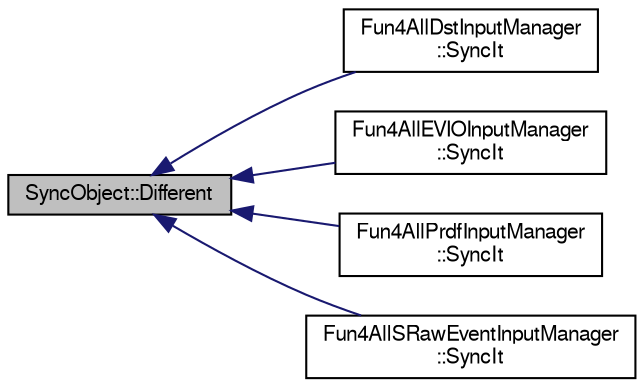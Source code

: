 digraph "SyncObject::Different"
{
  bgcolor="transparent";
  edge [fontname="FreeSans",fontsize="10",labelfontname="FreeSans",labelfontsize="10"];
  node [fontname="FreeSans",fontsize="10",shape=record];
  rankdir="LR";
  Node1 [label="SyncObject::Different",height=0.2,width=0.4,color="black", fillcolor="grey75", style="filled" fontcolor="black"];
  Node1 -> Node2 [dir="back",color="midnightblue",fontsize="10",style="solid",fontname="FreeSans"];
  Node2 [label="Fun4AllDstInputManager\l::SyncIt",height=0.2,width=0.4,color="black",URL="$d7/d0b/classFun4AllDstInputManager.html#a0244c2edbaa2350038304b09f352c2d0"];
  Node1 -> Node3 [dir="back",color="midnightblue",fontsize="10",style="solid",fontname="FreeSans"];
  Node3 [label="Fun4AllEVIOInputManager\l::SyncIt",height=0.2,width=0.4,color="black",URL="$d3/d97/classFun4AllEVIOInputManager.html#afb4d90b3a2b75bf456aa769612cffd80"];
  Node1 -> Node4 [dir="back",color="midnightblue",fontsize="10",style="solid",fontname="FreeSans"];
  Node4 [label="Fun4AllPrdfInputManager\l::SyncIt",height=0.2,width=0.4,color="black",URL="$da/dd8/classFun4AllPrdfInputManager.html#afb3dee1362f4ec5ce8646b746076248a"];
  Node1 -> Node5 [dir="back",color="midnightblue",fontsize="10",style="solid",fontname="FreeSans"];
  Node5 [label="Fun4AllSRawEventInputManager\l::SyncIt",height=0.2,width=0.4,color="black",URL="$d5/dd4/classFun4AllSRawEventInputManager.html#af53fbdb4b808513b877a32f25246e7af"];
}
